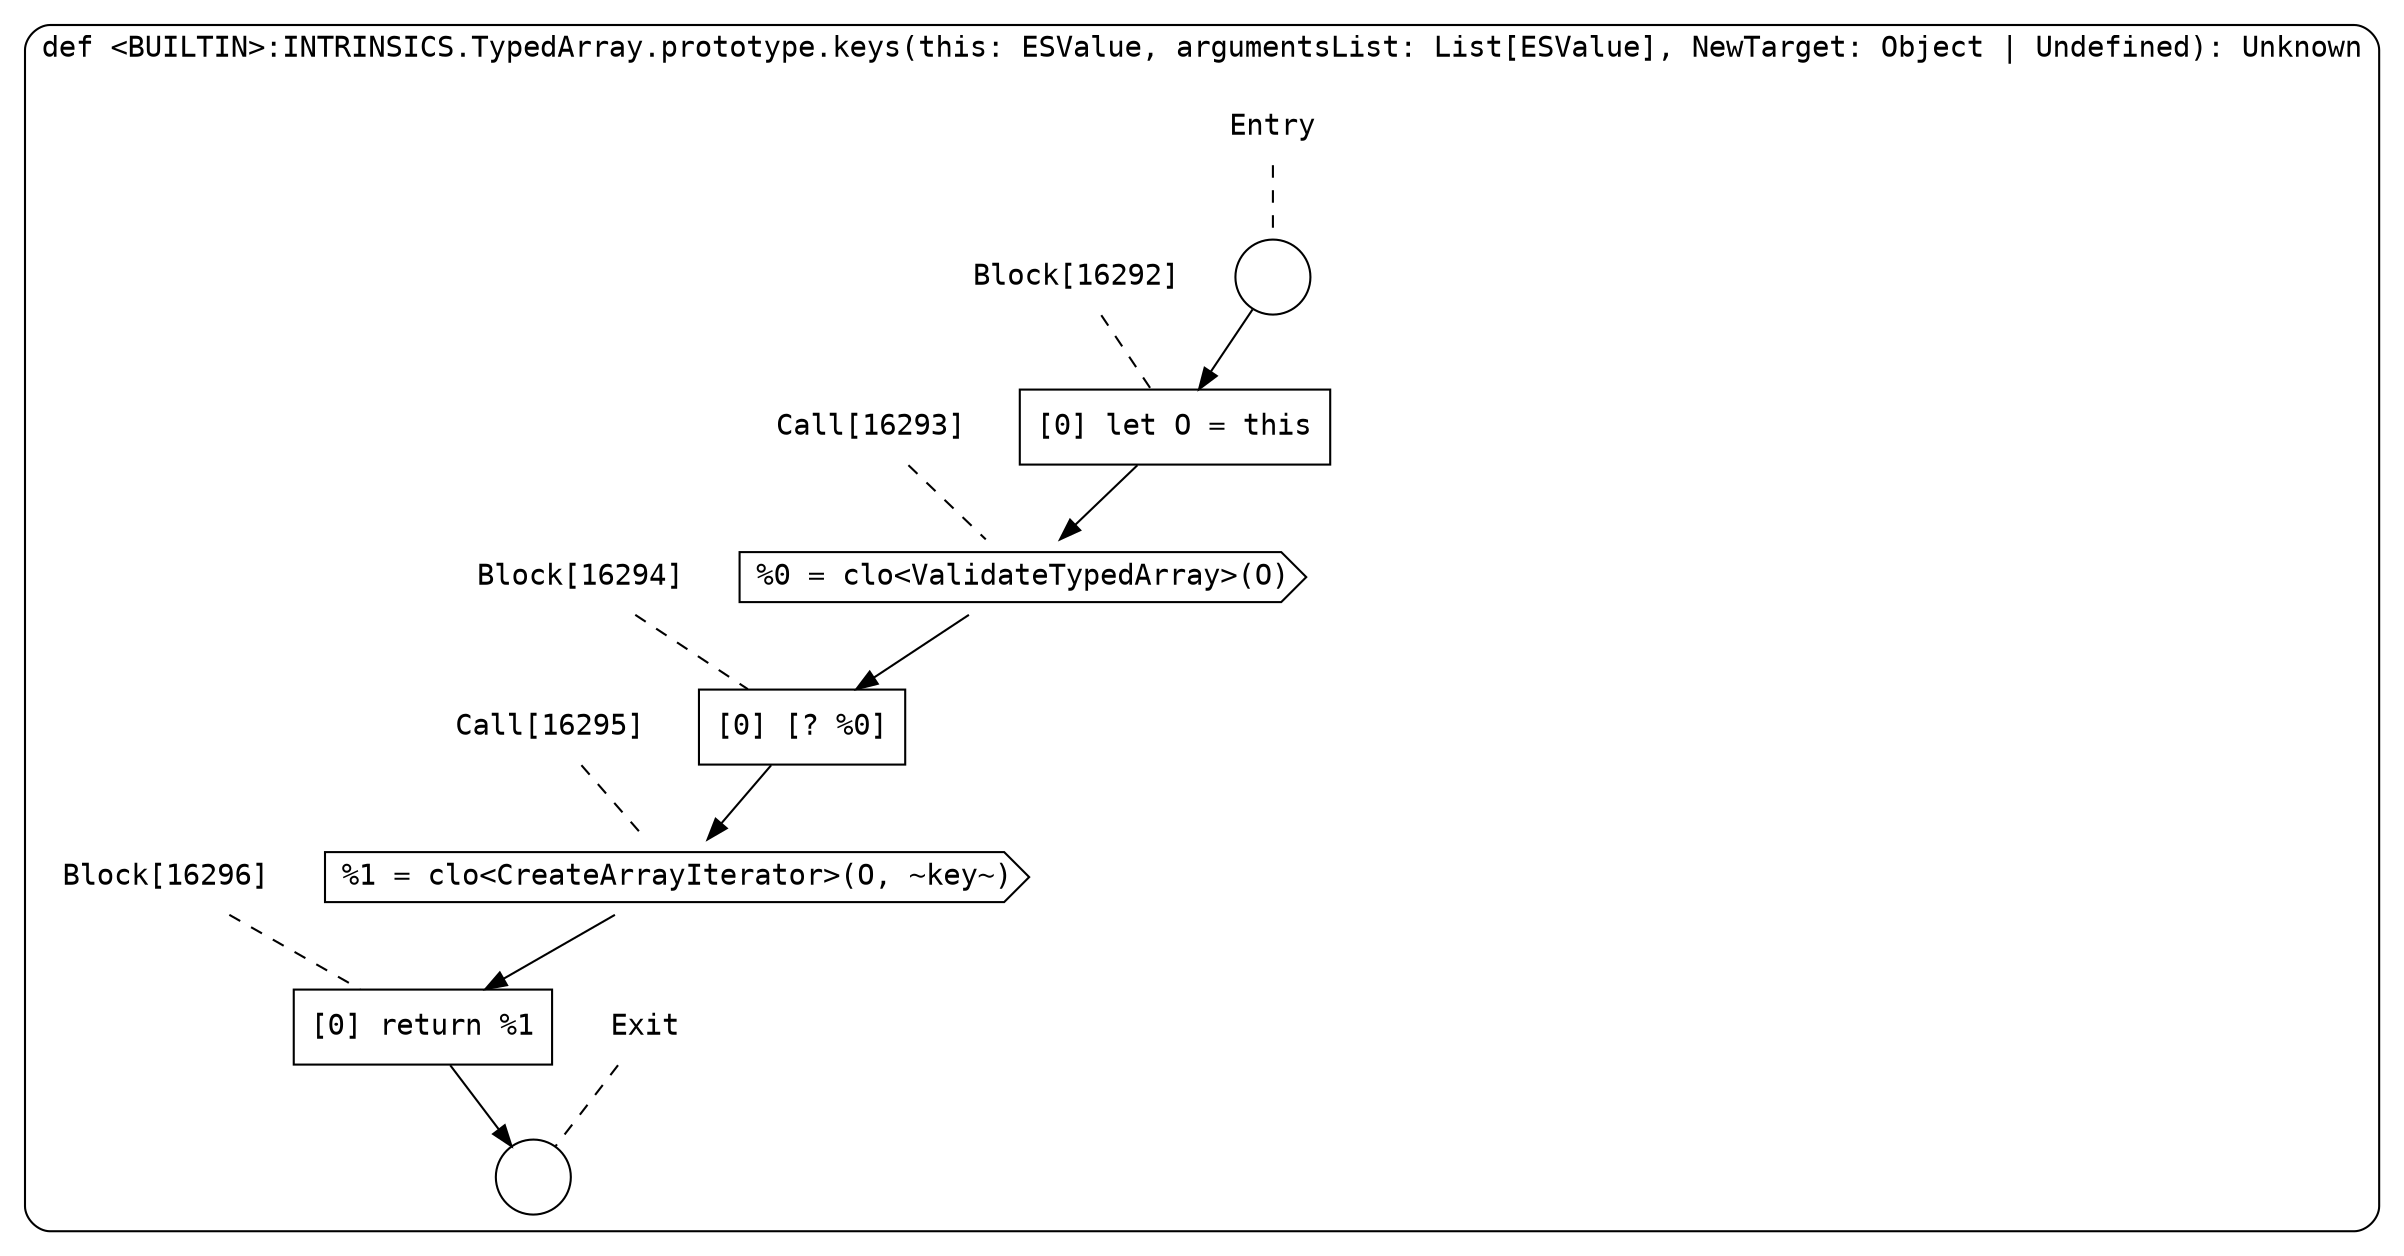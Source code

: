 digraph {
  graph [fontname = "Consolas"]
  node [fontname = "Consolas"]
  edge [fontname = "Consolas"]
  subgraph cluster2403 {
    label = "def <BUILTIN>:INTRINSICS.TypedArray.prototype.keys(this: ESValue, argumentsList: List[ESValue], NewTarget: Object | Undefined): Unknown"
    style = rounded
    cluster2403_entry_name [shape=none, label=<<font color="black">Entry</font>>]
    cluster2403_entry_name -> cluster2403_entry [arrowhead=none, color="black", style=dashed]
    cluster2403_entry [shape=circle label=" " color="black" fillcolor="white" style=filled]
    cluster2403_entry -> node16292 [color="black"]
    cluster2403_exit_name [shape=none, label=<<font color="black">Exit</font>>]
    cluster2403_exit_name -> cluster2403_exit [arrowhead=none, color="black", style=dashed]
    cluster2403_exit [shape=circle label=" " color="black" fillcolor="white" style=filled]
    node16292_name [shape=none, label=<<font color="black">Block[16292]</font>>]
    node16292_name -> node16292 [arrowhead=none, color="black", style=dashed]
    node16292 [shape=box, label=<<font color="black">[0] let O = this<BR ALIGN="LEFT"/></font>> color="black" fillcolor="white", style=filled]
    node16292 -> node16293 [color="black"]
    node16293_name [shape=none, label=<<font color="black">Call[16293]</font>>]
    node16293_name -> node16293 [arrowhead=none, color="black", style=dashed]
    node16293 [shape=cds, label=<<font color="black">%0 = clo&lt;ValidateTypedArray&gt;(O)</font>> color="black" fillcolor="white", style=filled]
    node16293 -> node16294 [color="black"]
    node16294_name [shape=none, label=<<font color="black">Block[16294]</font>>]
    node16294_name -> node16294 [arrowhead=none, color="black", style=dashed]
    node16294 [shape=box, label=<<font color="black">[0] [? %0]<BR ALIGN="LEFT"/></font>> color="black" fillcolor="white", style=filled]
    node16294 -> node16295 [color="black"]
    node16295_name [shape=none, label=<<font color="black">Call[16295]</font>>]
    node16295_name -> node16295 [arrowhead=none, color="black", style=dashed]
    node16295 [shape=cds, label=<<font color="black">%1 = clo&lt;CreateArrayIterator&gt;(O, ~key~)</font>> color="black" fillcolor="white", style=filled]
    node16295 -> node16296 [color="black"]
    node16296_name [shape=none, label=<<font color="black">Block[16296]</font>>]
    node16296_name -> node16296 [arrowhead=none, color="black", style=dashed]
    node16296 [shape=box, label=<<font color="black">[0] return %1<BR ALIGN="LEFT"/></font>> color="black" fillcolor="white", style=filled]
    node16296 -> cluster2403_exit [color="black"]
  }
}